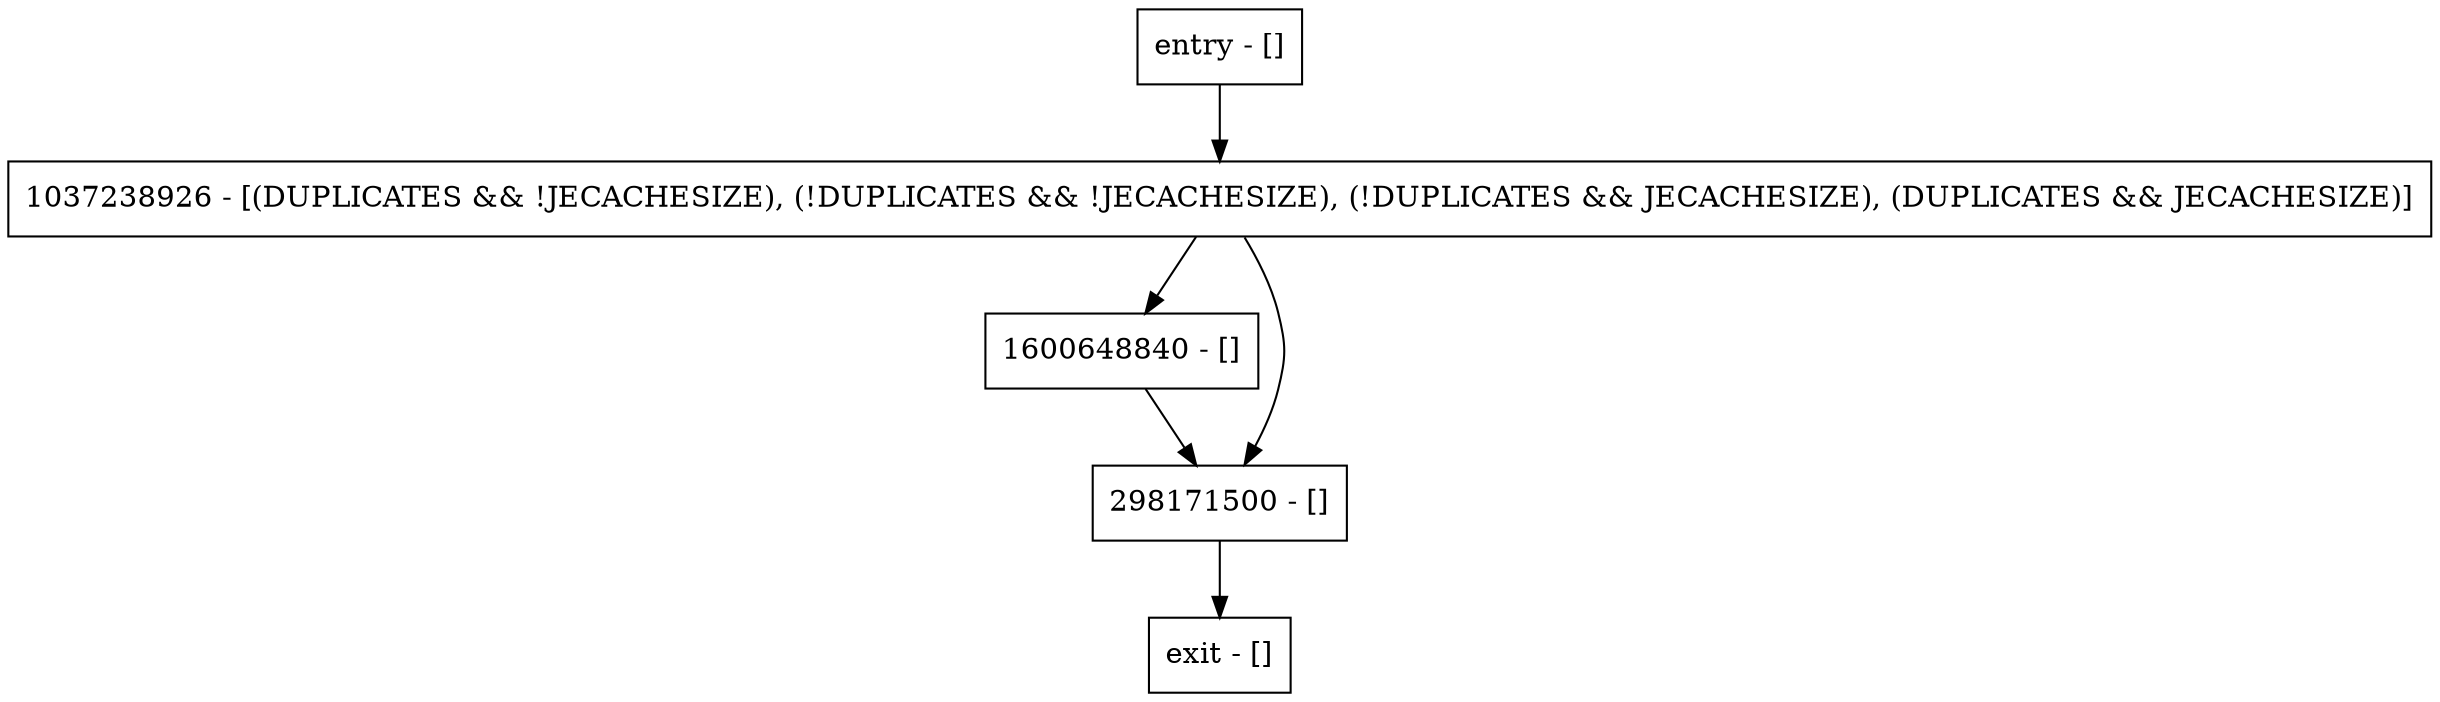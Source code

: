 digraph <init> {
node [shape=record];
entry [label="entry - []"];
exit [label="exit - []"];
1600648840 [label="1600648840 - []"];
298171500 [label="298171500 - []"];
1037238926 [label="1037238926 - [(DUPLICATES && !JECACHESIZE), (!DUPLICATES && !JECACHESIZE), (!DUPLICATES && JECACHESIZE), (DUPLICATES && JECACHESIZE)]"];
entry;
exit;
entry -> 1037238926;
1600648840 -> 298171500;
298171500 -> exit;
1037238926 -> 1600648840;
1037238926 -> 298171500;
}
